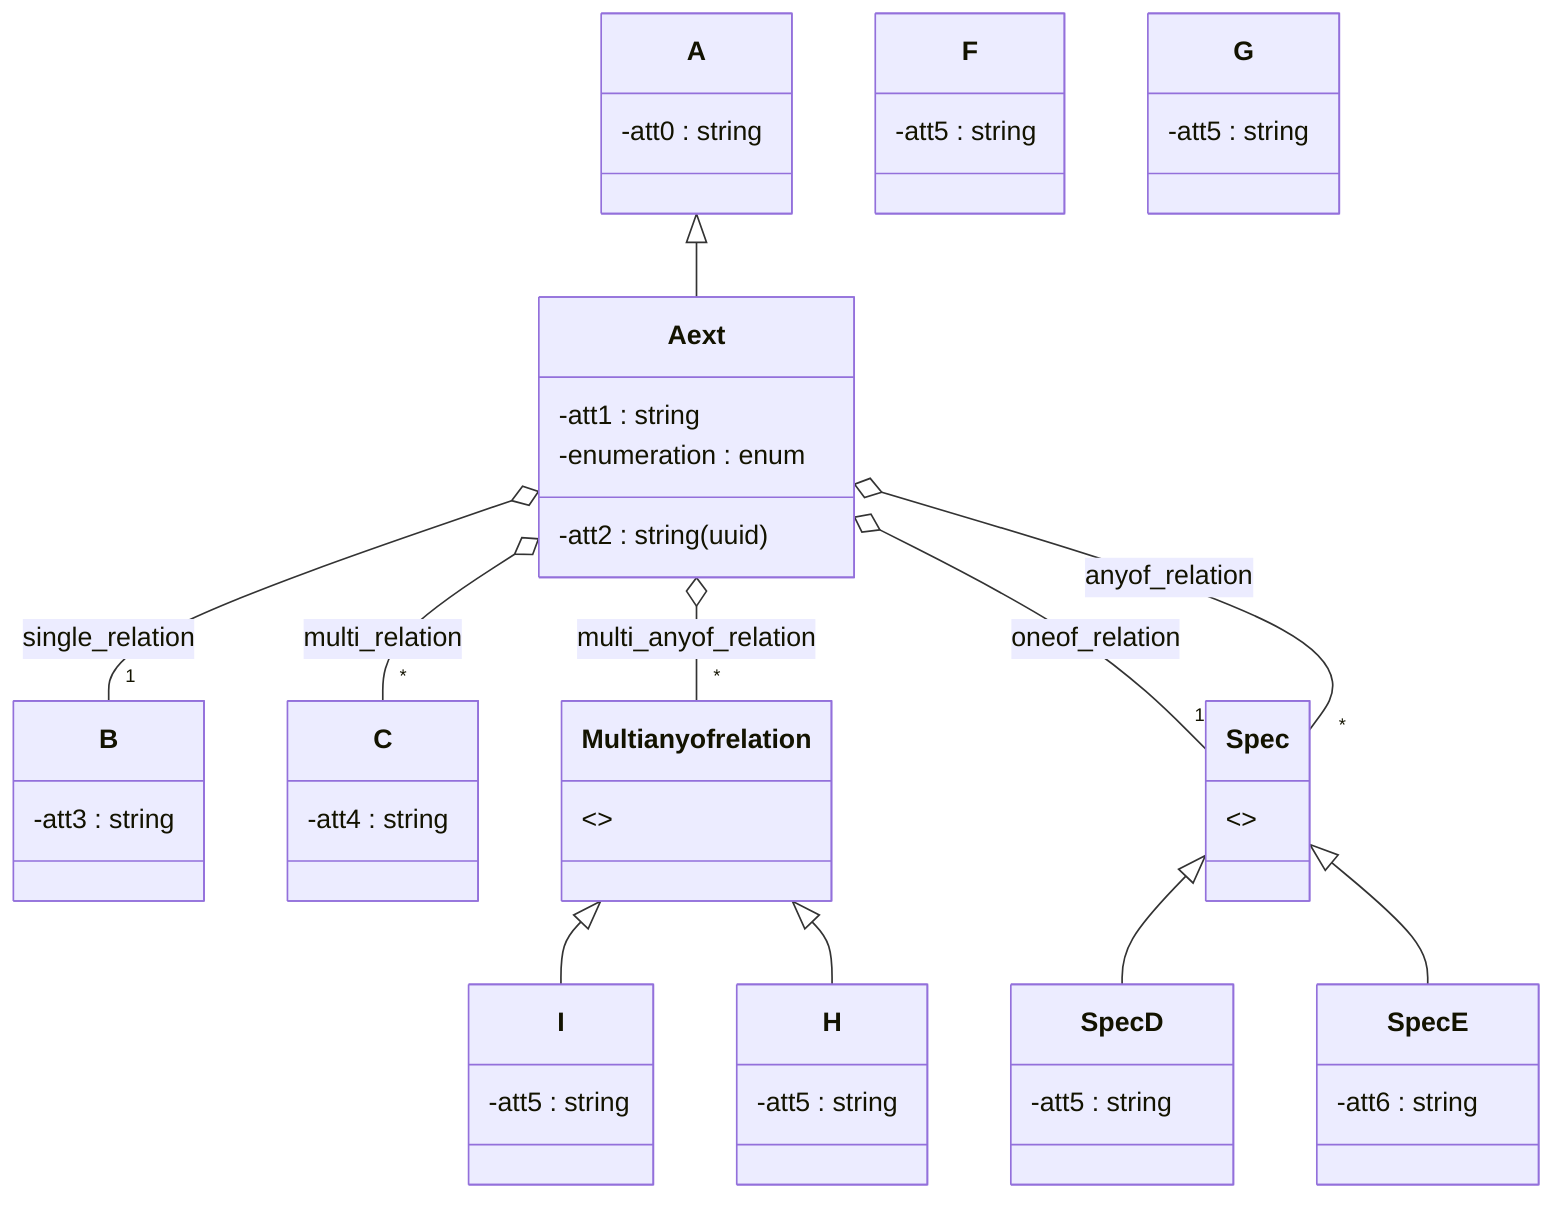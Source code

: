classDiagram
    class A {
        -att0 : string
    }

    class Aext {
        -att1 : string
        -att2 : string(uuid)
        -enumeration : enum
    }

    class B {
        -att3 : string
    }

    class C {
        -att4 : string
    }

    class F {
        -att5 : string
    }

    class G {
        -att5 : string
    }

    class H {
        -att5 : string
    }

    class I {
        -att5 : string
    }

    class SpecD {
        -att5 : string
    }

    class SpecE {
        -att6 : string
    }

    class Multianyofrelation
    Multianyofrelation : <<abstract>>

    class Spec
    Spec : <<abstract>>

    Aext o-- "*" Multianyofrelation :  multi_anyof_relation
    Multianyofrelation <|-- I
    Multianyofrelation <|-- H
    Aext o-- "1" B :  single_relation
    Aext o-- "*" C :  multi_relation
    Aext o-- "1" Spec :  oneof_relation
    Spec <|-- SpecD
    Spec <|-- SpecE
    Aext o-- "*" Spec :  anyof_relation
    A <|-- Aext